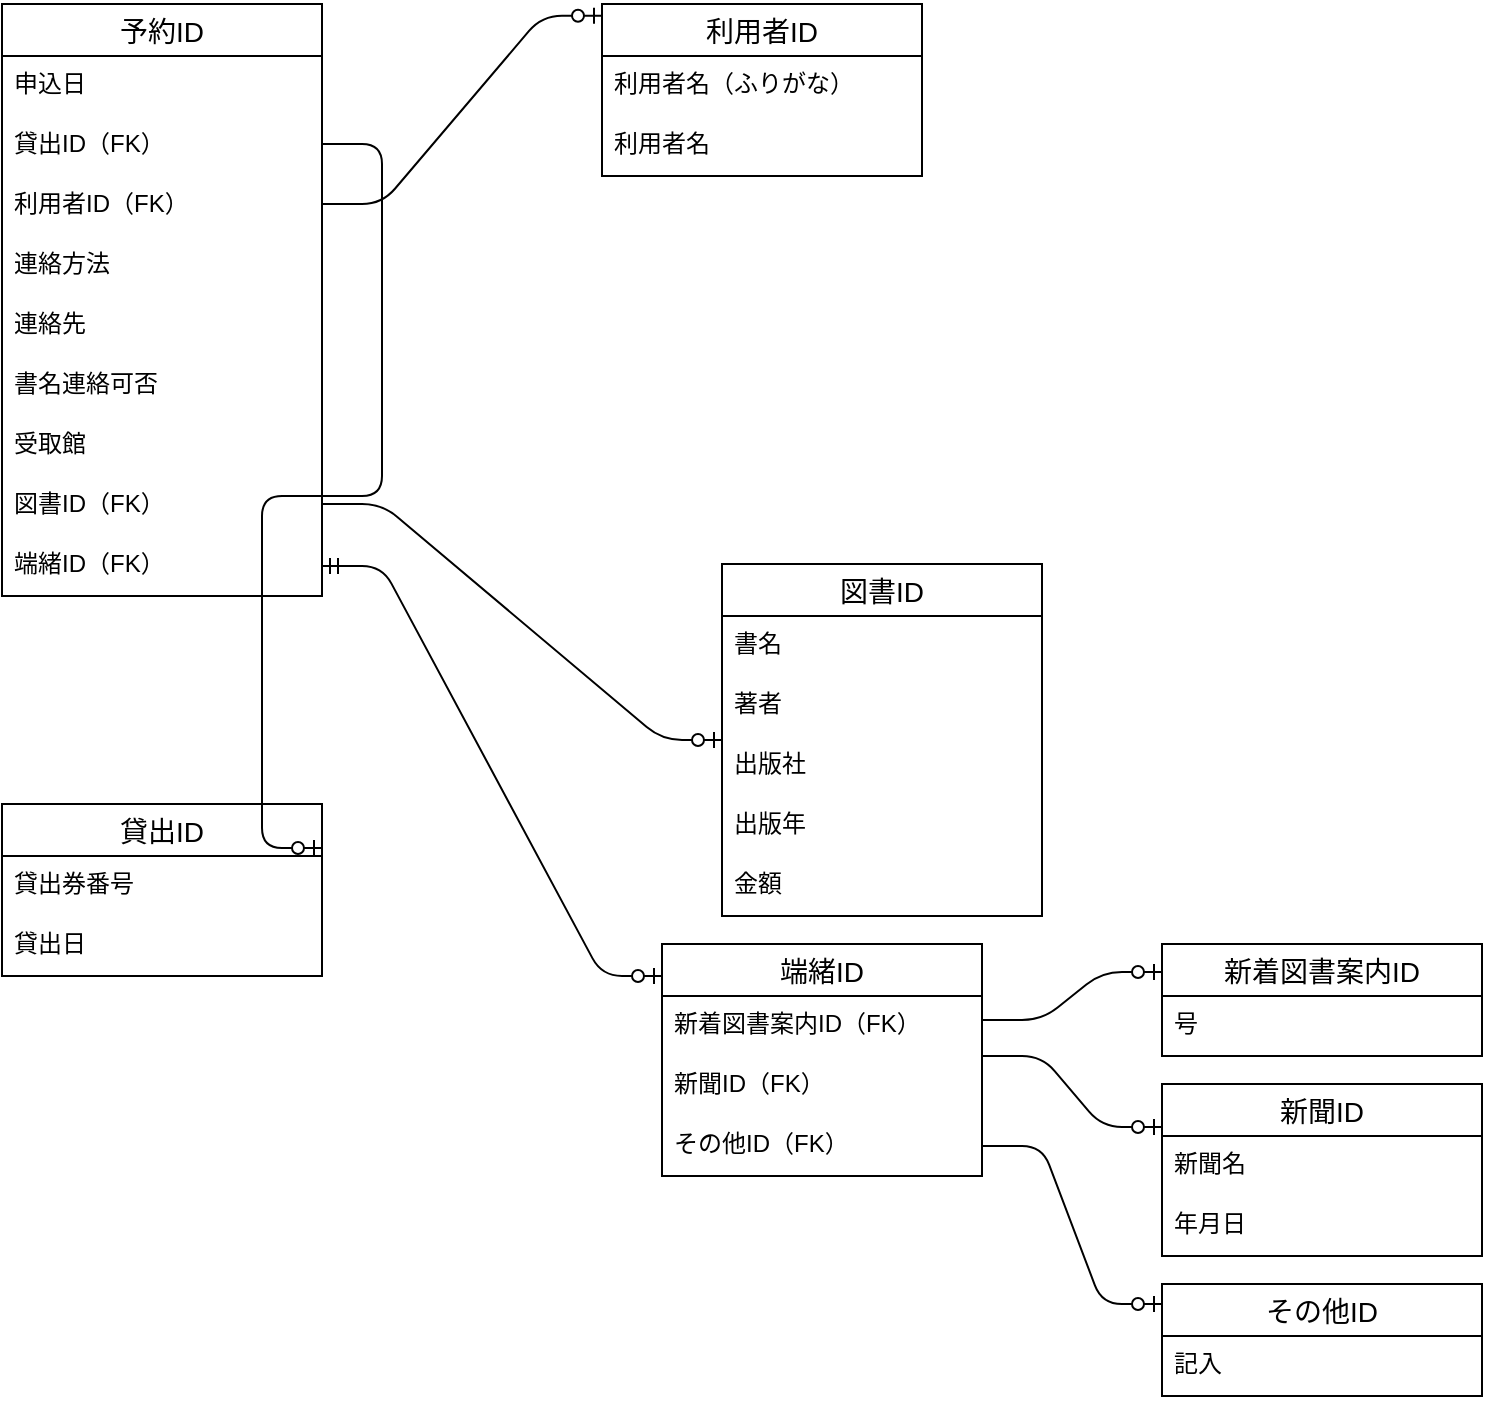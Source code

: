 <mxfile version="14.5.3" type="github">
  <diagram id="reRC2S90iIJ_le8i9l70" name="ページ1">
    <mxGraphModel dx="1042" dy="516" grid="1" gridSize="10" guides="1" tooltips="1" connect="1" arrows="1" fold="1" page="1" pageScale="1" pageWidth="850" pageHeight="1100" math="0" shadow="0">
      <root>
        <mxCell id="0" />
        <mxCell id="1" parent="0" />
        <mxCell id="GRg4XNMcxb064cHyDar6-1" value="予約ID" style="swimlane;fontStyle=0;childLayout=stackLayout;horizontal=1;startSize=26;horizontalStack=0;resizeParent=1;resizeParentMax=0;resizeLast=0;collapsible=1;marginBottom=0;align=center;fontSize=14;" vertex="1" parent="1">
          <mxGeometry x="50" y="60" width="160" height="296" as="geometry" />
        </mxCell>
        <mxCell id="GRg4XNMcxb064cHyDar6-2" value="申込日" style="text;strokeColor=none;fillColor=none;spacingLeft=4;spacingRight=4;overflow=hidden;rotatable=0;points=[[0,0.5],[1,0.5]];portConstraint=eastwest;fontSize=12;" vertex="1" parent="GRg4XNMcxb064cHyDar6-1">
          <mxGeometry y="26" width="160" height="30" as="geometry" />
        </mxCell>
        <mxCell id="GRg4XNMcxb064cHyDar6-32" value="貸出ID（FK）" style="text;strokeColor=none;fillColor=none;spacingLeft=4;spacingRight=4;overflow=hidden;rotatable=0;points=[[0,0.5],[1,0.5]];portConstraint=eastwest;fontSize=12;" vertex="1" parent="GRg4XNMcxb064cHyDar6-1">
          <mxGeometry y="56" width="160" height="30" as="geometry" />
        </mxCell>
        <mxCell id="GRg4XNMcxb064cHyDar6-3" value="利用者ID（FK）" style="text;strokeColor=none;fillColor=none;spacingLeft=4;spacingRight=4;overflow=hidden;rotatable=0;points=[[0,0.5],[1,0.5]];portConstraint=eastwest;fontSize=12;" vertex="1" parent="GRg4XNMcxb064cHyDar6-1">
          <mxGeometry y="86" width="160" height="30" as="geometry" />
        </mxCell>
        <mxCell id="GRg4XNMcxb064cHyDar6-4" value="連絡方法" style="text;strokeColor=none;fillColor=none;spacingLeft=4;spacingRight=4;overflow=hidden;rotatable=0;points=[[0,0.5],[1,0.5]];portConstraint=eastwest;fontSize=12;" vertex="1" parent="GRg4XNMcxb064cHyDar6-1">
          <mxGeometry y="116" width="160" height="30" as="geometry" />
        </mxCell>
        <mxCell id="GRg4XNMcxb064cHyDar6-17" value="連絡先" style="text;strokeColor=none;fillColor=none;spacingLeft=4;spacingRight=4;overflow=hidden;rotatable=0;points=[[0,0.5],[1,0.5]];portConstraint=eastwest;fontSize=12;" vertex="1" parent="GRg4XNMcxb064cHyDar6-1">
          <mxGeometry y="146" width="160" height="30" as="geometry" />
        </mxCell>
        <mxCell id="GRg4XNMcxb064cHyDar6-18" value="書名連絡可否" style="text;strokeColor=none;fillColor=none;spacingLeft=4;spacingRight=4;overflow=hidden;rotatable=0;points=[[0,0.5],[1,0.5]];portConstraint=eastwest;fontSize=12;" vertex="1" parent="GRg4XNMcxb064cHyDar6-1">
          <mxGeometry y="176" width="160" height="30" as="geometry" />
        </mxCell>
        <mxCell id="GRg4XNMcxb064cHyDar6-20" value="受取館" style="text;strokeColor=none;fillColor=none;spacingLeft=4;spacingRight=4;overflow=hidden;rotatable=0;points=[[0,0.5],[1,0.5]];portConstraint=eastwest;fontSize=12;" vertex="1" parent="GRg4XNMcxb064cHyDar6-1">
          <mxGeometry y="206" width="160" height="30" as="geometry" />
        </mxCell>
        <mxCell id="GRg4XNMcxb064cHyDar6-25" value="図書ID（FK）" style="text;strokeColor=none;fillColor=none;spacingLeft=4;spacingRight=4;overflow=hidden;rotatable=0;points=[[0,0.5],[1,0.5]];portConstraint=eastwest;fontSize=12;" vertex="1" parent="GRg4XNMcxb064cHyDar6-1">
          <mxGeometry y="236" width="160" height="30" as="geometry" />
        </mxCell>
        <mxCell id="GRg4XNMcxb064cHyDar6-35" value="端緒ID（FK）" style="text;strokeColor=none;fillColor=none;spacingLeft=4;spacingRight=4;overflow=hidden;rotatable=0;points=[[0,0.5],[1,0.5]];portConstraint=eastwest;fontSize=12;" vertex="1" parent="GRg4XNMcxb064cHyDar6-1">
          <mxGeometry y="266" width="160" height="30" as="geometry" />
        </mxCell>
        <mxCell id="GRg4XNMcxb064cHyDar6-5" value="貸出ID" style="swimlane;fontStyle=0;childLayout=stackLayout;horizontal=1;startSize=26;horizontalStack=0;resizeParent=1;resizeParentMax=0;resizeLast=0;collapsible=1;marginBottom=0;align=center;fontSize=14;" vertex="1" parent="1">
          <mxGeometry x="50" y="460" width="160" height="86" as="geometry" />
        </mxCell>
        <mxCell id="GRg4XNMcxb064cHyDar6-6" value="貸出券番号" style="text;strokeColor=none;fillColor=none;spacingLeft=4;spacingRight=4;overflow=hidden;rotatable=0;points=[[0,0.5],[1,0.5]];portConstraint=eastwest;fontSize=12;" vertex="1" parent="GRg4XNMcxb064cHyDar6-5">
          <mxGeometry y="26" width="160" height="30" as="geometry" />
        </mxCell>
        <mxCell id="GRg4XNMcxb064cHyDar6-7" value="貸出日" style="text;strokeColor=none;fillColor=none;spacingLeft=4;spacingRight=4;overflow=hidden;rotatable=0;points=[[0,0.5],[1,0.5]];portConstraint=eastwest;fontSize=12;" vertex="1" parent="GRg4XNMcxb064cHyDar6-5">
          <mxGeometry y="56" width="160" height="30" as="geometry" />
        </mxCell>
        <mxCell id="GRg4XNMcxb064cHyDar6-9" value="利用者ID" style="swimlane;fontStyle=0;childLayout=stackLayout;horizontal=1;startSize=26;horizontalStack=0;resizeParent=1;resizeParentMax=0;resizeLast=0;collapsible=1;marginBottom=0;align=center;fontSize=14;" vertex="1" parent="1">
          <mxGeometry x="350" y="60" width="160" height="86" as="geometry" />
        </mxCell>
        <mxCell id="GRg4XNMcxb064cHyDar6-10" value="利用者名（ふりがな）" style="text;strokeColor=none;fillColor=none;spacingLeft=4;spacingRight=4;overflow=hidden;rotatable=0;points=[[0,0.5],[1,0.5]];portConstraint=eastwest;fontSize=12;" vertex="1" parent="GRg4XNMcxb064cHyDar6-9">
          <mxGeometry y="26" width="160" height="30" as="geometry" />
        </mxCell>
        <mxCell id="GRg4XNMcxb064cHyDar6-14" value="利用者名" style="text;strokeColor=none;fillColor=none;spacingLeft=4;spacingRight=4;overflow=hidden;rotatable=0;points=[[0,0.5],[1,0.5]];portConstraint=eastwest;fontSize=12;" vertex="1" parent="GRg4XNMcxb064cHyDar6-9">
          <mxGeometry y="56" width="160" height="30" as="geometry" />
        </mxCell>
        <mxCell id="GRg4XNMcxb064cHyDar6-26" value="図書ID" style="swimlane;fontStyle=0;childLayout=stackLayout;horizontal=1;startSize=26;horizontalStack=0;resizeParent=1;resizeParentMax=0;resizeLast=0;collapsible=1;marginBottom=0;align=center;fontSize=14;" vertex="1" parent="1">
          <mxGeometry x="410" y="340" width="160" height="176" as="geometry" />
        </mxCell>
        <mxCell id="GRg4XNMcxb064cHyDar6-27" value="書名" style="text;strokeColor=none;fillColor=none;spacingLeft=4;spacingRight=4;overflow=hidden;rotatable=0;points=[[0,0.5],[1,0.5]];portConstraint=eastwest;fontSize=12;" vertex="1" parent="GRg4XNMcxb064cHyDar6-26">
          <mxGeometry y="26" width="160" height="30" as="geometry" />
        </mxCell>
        <mxCell id="GRg4XNMcxb064cHyDar6-28" value="著者" style="text;strokeColor=none;fillColor=none;spacingLeft=4;spacingRight=4;overflow=hidden;rotatable=0;points=[[0,0.5],[1,0.5]];portConstraint=eastwest;fontSize=12;" vertex="1" parent="GRg4XNMcxb064cHyDar6-26">
          <mxGeometry y="56" width="160" height="30" as="geometry" />
        </mxCell>
        <mxCell id="GRg4XNMcxb064cHyDar6-29" value="出版社" style="text;strokeColor=none;fillColor=none;spacingLeft=4;spacingRight=4;overflow=hidden;rotatable=0;points=[[0,0.5],[1,0.5]];portConstraint=eastwest;fontSize=12;" vertex="1" parent="GRg4XNMcxb064cHyDar6-26">
          <mxGeometry y="86" width="160" height="30" as="geometry" />
        </mxCell>
        <mxCell id="GRg4XNMcxb064cHyDar6-30" value="出版年" style="text;strokeColor=none;fillColor=none;spacingLeft=4;spacingRight=4;overflow=hidden;rotatable=0;points=[[0,0.5],[1,0.5]];portConstraint=eastwest;fontSize=12;" vertex="1" parent="GRg4XNMcxb064cHyDar6-26">
          <mxGeometry y="116" width="160" height="30" as="geometry" />
        </mxCell>
        <mxCell id="GRg4XNMcxb064cHyDar6-31" value="金額" style="text;strokeColor=none;fillColor=none;spacingLeft=4;spacingRight=4;overflow=hidden;rotatable=0;points=[[0,0.5],[1,0.5]];portConstraint=eastwest;fontSize=12;" vertex="1" parent="GRg4XNMcxb064cHyDar6-26">
          <mxGeometry y="146" width="160" height="30" as="geometry" />
        </mxCell>
        <mxCell id="GRg4XNMcxb064cHyDar6-36" value="端緒ID" style="swimlane;fontStyle=0;childLayout=stackLayout;horizontal=1;startSize=26;horizontalStack=0;resizeParent=1;resizeParentMax=0;resizeLast=0;collapsible=1;marginBottom=0;align=center;fontSize=14;" vertex="1" parent="1">
          <mxGeometry x="380" y="530" width="160" height="116" as="geometry" />
        </mxCell>
        <mxCell id="GRg4XNMcxb064cHyDar6-37" value="新着図書案内ID（FK）" style="text;strokeColor=none;fillColor=none;spacingLeft=4;spacingRight=4;overflow=hidden;rotatable=0;points=[[0,0.5],[1,0.5]];portConstraint=eastwest;fontSize=12;" vertex="1" parent="GRg4XNMcxb064cHyDar6-36">
          <mxGeometry y="26" width="160" height="30" as="geometry" />
        </mxCell>
        <mxCell id="GRg4XNMcxb064cHyDar6-44" value="新聞ID（FK）" style="text;strokeColor=none;fillColor=none;spacingLeft=4;spacingRight=4;overflow=hidden;rotatable=0;points=[[0,0.5],[1,0.5]];portConstraint=eastwest;fontSize=12;" vertex="1" parent="GRg4XNMcxb064cHyDar6-36">
          <mxGeometry y="56" width="160" height="30" as="geometry" />
        </mxCell>
        <mxCell id="GRg4XNMcxb064cHyDar6-45" value="その他ID（FK）" style="text;strokeColor=none;fillColor=none;spacingLeft=4;spacingRight=4;overflow=hidden;rotatable=0;points=[[0,0.5],[1,0.5]];portConstraint=eastwest;fontSize=12;" vertex="1" parent="GRg4XNMcxb064cHyDar6-36">
          <mxGeometry y="86" width="160" height="30" as="geometry" />
        </mxCell>
        <mxCell id="GRg4XNMcxb064cHyDar6-40" value="新着図書案内ID" style="swimlane;fontStyle=0;childLayout=stackLayout;horizontal=1;startSize=26;horizontalStack=0;resizeParent=1;resizeParentMax=0;resizeLast=0;collapsible=1;marginBottom=0;align=center;fontSize=14;" vertex="1" parent="1">
          <mxGeometry x="630" y="530" width="160" height="56" as="geometry" />
        </mxCell>
        <mxCell id="GRg4XNMcxb064cHyDar6-41" value="号" style="text;strokeColor=none;fillColor=none;spacingLeft=4;spacingRight=4;overflow=hidden;rotatable=0;points=[[0,0.5],[1,0.5]];portConstraint=eastwest;fontSize=12;" vertex="1" parent="GRg4XNMcxb064cHyDar6-40">
          <mxGeometry y="26" width="160" height="30" as="geometry" />
        </mxCell>
        <mxCell id="GRg4XNMcxb064cHyDar6-46" value="新聞ID" style="swimlane;fontStyle=0;childLayout=stackLayout;horizontal=1;startSize=26;horizontalStack=0;resizeParent=1;resizeParentMax=0;resizeLast=0;collapsible=1;marginBottom=0;align=center;fontSize=14;" vertex="1" parent="1">
          <mxGeometry x="630" y="600" width="160" height="86" as="geometry" />
        </mxCell>
        <mxCell id="GRg4XNMcxb064cHyDar6-47" value="新聞名" style="text;strokeColor=none;fillColor=none;spacingLeft=4;spacingRight=4;overflow=hidden;rotatable=0;points=[[0,0.5],[1,0.5]];portConstraint=eastwest;fontSize=12;" vertex="1" parent="GRg4XNMcxb064cHyDar6-46">
          <mxGeometry y="26" width="160" height="30" as="geometry" />
        </mxCell>
        <mxCell id="GRg4XNMcxb064cHyDar6-48" value="年月日" style="text;strokeColor=none;fillColor=none;spacingLeft=4;spacingRight=4;overflow=hidden;rotatable=0;points=[[0,0.5],[1,0.5]];portConstraint=eastwest;fontSize=12;" vertex="1" parent="GRg4XNMcxb064cHyDar6-46">
          <mxGeometry y="56" width="160" height="30" as="geometry" />
        </mxCell>
        <mxCell id="GRg4XNMcxb064cHyDar6-50" value="その他ID" style="swimlane;fontStyle=0;childLayout=stackLayout;horizontal=1;startSize=26;horizontalStack=0;resizeParent=1;resizeParentMax=0;resizeLast=0;collapsible=1;marginBottom=0;align=center;fontSize=14;" vertex="1" parent="1">
          <mxGeometry x="630" y="700" width="160" height="56" as="geometry" />
        </mxCell>
        <mxCell id="GRg4XNMcxb064cHyDar6-51" value="記入" style="text;strokeColor=none;fillColor=none;spacingLeft=4;spacingRight=4;overflow=hidden;rotatable=0;points=[[0,0.5],[1,0.5]];portConstraint=eastwest;fontSize=12;" vertex="1" parent="GRg4XNMcxb064cHyDar6-50">
          <mxGeometry y="26" width="160" height="30" as="geometry" />
        </mxCell>
        <mxCell id="GRg4XNMcxb064cHyDar6-54" value="" style="edgeStyle=entityRelationEdgeStyle;fontSize=12;html=1;endArrow=ERzeroToOne;endFill=1;entryX=0;entryY=0.25;entryDx=0;entryDy=0;" edge="1" parent="1" target="GRg4XNMcxb064cHyDar6-40">
          <mxGeometry width="100" height="100" relative="1" as="geometry">
            <mxPoint x="540" y="568" as="sourcePoint" />
            <mxPoint x="640" y="468" as="targetPoint" />
          </mxGeometry>
        </mxCell>
        <mxCell id="GRg4XNMcxb064cHyDar6-55" value="" style="edgeStyle=entityRelationEdgeStyle;fontSize=12;html=1;endArrow=ERzeroToOne;endFill=1;entryX=0;entryY=0.25;entryDx=0;entryDy=0;" edge="1" parent="1" target="GRg4XNMcxb064cHyDar6-46">
          <mxGeometry width="100" height="100" relative="1" as="geometry">
            <mxPoint x="540" y="586" as="sourcePoint" />
            <mxPoint x="640" y="486" as="targetPoint" />
          </mxGeometry>
        </mxCell>
        <mxCell id="GRg4XNMcxb064cHyDar6-56" value="" style="edgeStyle=entityRelationEdgeStyle;fontSize=12;html=1;endArrow=ERzeroToOne;endFill=1;exitX=1;exitY=0.5;exitDx=0;exitDy=0;" edge="1" parent="1" source="GRg4XNMcxb064cHyDar6-45">
          <mxGeometry width="100" height="100" relative="1" as="geometry">
            <mxPoint x="530" y="810" as="sourcePoint" />
            <mxPoint x="630" y="710" as="targetPoint" />
          </mxGeometry>
        </mxCell>
        <mxCell id="GRg4XNMcxb064cHyDar6-57" value="" style="edgeStyle=entityRelationEdgeStyle;fontSize=12;html=1;endArrow=ERzeroToOne;endFill=1;" edge="1" parent="1">
          <mxGeometry width="100" height="100" relative="1" as="geometry">
            <mxPoint x="210" y="130" as="sourcePoint" />
            <mxPoint x="210" y="482" as="targetPoint" />
          </mxGeometry>
        </mxCell>
        <mxCell id="GRg4XNMcxb064cHyDar6-58" value="" style="edgeStyle=entityRelationEdgeStyle;fontSize=12;html=1;endArrow=ERzeroToOne;endFill=1;entryX=0;entryY=0.068;entryDx=0;entryDy=0;entryPerimeter=0;" edge="1" parent="1" target="GRg4XNMcxb064cHyDar6-9">
          <mxGeometry width="100" height="100" relative="1" as="geometry">
            <mxPoint x="210" y="160" as="sourcePoint" />
            <mxPoint x="310" y="60" as="targetPoint" />
          </mxGeometry>
        </mxCell>
        <mxCell id="GRg4XNMcxb064cHyDar6-60" value="" style="edgeStyle=entityRelationEdgeStyle;fontSize=12;html=1;endArrow=ERzeroToOne;endFill=1;" edge="1" parent="1" target="GRg4XNMcxb064cHyDar6-26">
          <mxGeometry width="100" height="100" relative="1" as="geometry">
            <mxPoint x="210" y="310" as="sourcePoint" />
            <mxPoint x="400" y="360" as="targetPoint" />
          </mxGeometry>
        </mxCell>
        <mxCell id="GRg4XNMcxb064cHyDar6-61" value="" style="edgeStyle=entityRelationEdgeStyle;fontSize=12;html=1;endArrow=ERzeroToOne;startArrow=ERmandOne;exitX=1;exitY=0.5;exitDx=0;exitDy=0;" edge="1" parent="1" source="GRg4XNMcxb064cHyDar6-35">
          <mxGeometry width="100" height="100" relative="1" as="geometry">
            <mxPoint x="280" y="646" as="sourcePoint" />
            <mxPoint x="380" y="546" as="targetPoint" />
          </mxGeometry>
        </mxCell>
      </root>
    </mxGraphModel>
  </diagram>
</mxfile>
